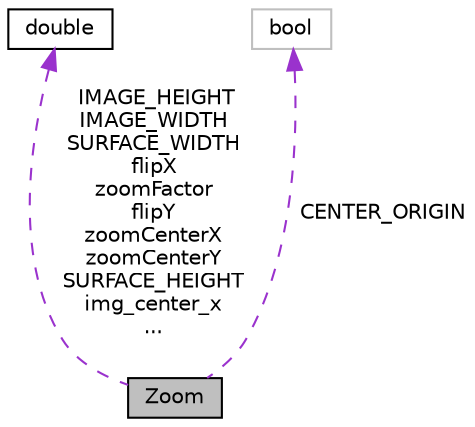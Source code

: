digraph "Zoom"
{
 // INTERACTIVE_SVG=YES
  edge [fontname="Helvetica",fontsize="10",labelfontname="Helvetica",labelfontsize="10"];
  node [fontname="Helvetica",fontsize="10",shape=record];
  Node1 [label="Zoom",height=0.2,width=0.4,color="black", fillcolor="grey75", style="filled", fontcolor="black"];
  Node2 -> Node1 [dir="back",color="darkorchid3",fontsize="10",style="dashed",label=" IMAGE_HEIGHT\nIMAGE_WIDTH\nSURFACE_WIDTH\nflipX\nzoomFactor\nflipY\nzoomCenterX\nzoomCenterY\nSURFACE_HEIGHT\nimg_center_x\n..." ,fontname="Helvetica"];
  Node2 [label="double",height=0.2,width=0.4,color="black", fillcolor="white", style="filled",URL="$df/de6/classdouble.html"];
  Node3 -> Node1 [dir="back",color="darkorchid3",fontsize="10",style="dashed",label=" CENTER_ORIGIN" ,fontname="Helvetica"];
  Node3 [label="bool",height=0.2,width=0.4,color="grey75", fillcolor="white", style="filled"];
}
